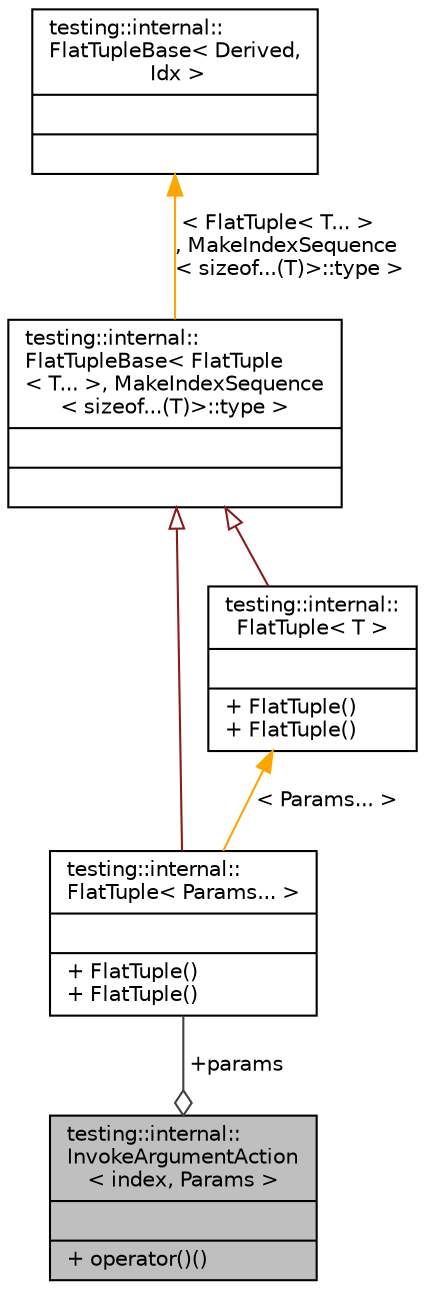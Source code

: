 digraph "testing::internal::InvokeArgumentAction&lt; index, Params &gt;"
{
 // LATEX_PDF_SIZE
  bgcolor="transparent";
  edge [fontname="Helvetica",fontsize="10",labelfontname="Helvetica",labelfontsize="10"];
  node [fontname="Helvetica",fontsize="10",shape=record];
  Node1 [label="{testing::internal::\lInvokeArgumentAction\l\< index, Params \>\n||+ operator()()\l}",height=0.2,width=0.4,color="black", fillcolor="grey75", style="filled", fontcolor="black",tooltip=" "];
  Node2 -> Node1 [color="grey25",fontsize="10",style="solid",label=" +params" ,arrowhead="odiamond",fontname="Helvetica"];
  Node2 [label="{testing::internal::\lFlatTuple\< Params... \>\n||+ FlatTuple()\l+ FlatTuple()\l}",height=0.2,width=0.4,color="black",URL="$classtesting_1_1internal_1_1FlatTuple.html",tooltip=" "];
  Node3 -> Node2 [dir="back",color="firebrick4",fontsize="10",style="solid",arrowtail="onormal",fontname="Helvetica"];
  Node3 [label="{testing::internal::\lFlatTupleBase\< FlatTuple\l\< T... \>, MakeIndexSequence\l\< sizeof...(T)\>::type \>\n||}",height=0.2,width=0.4,color="black",URL="$structtesting_1_1internal_1_1FlatTupleBase.html",tooltip=" "];
  Node4 -> Node3 [dir="back",color="orange",fontsize="10",style="solid",label=" \< FlatTuple\< T... \>\l, MakeIndexSequence\l\< sizeof...(T)\>::type \>" ,fontname="Helvetica"];
  Node4 [label="{testing::internal::\lFlatTupleBase\< Derived,\l Idx \>\n||}",height=0.2,width=0.4,color="black",URL="$structtesting_1_1internal_1_1FlatTupleBase.html",tooltip=" "];
  Node5 -> Node2 [dir="back",color="orange",fontsize="10",style="solid",label=" \< Params... \>" ,fontname="Helvetica"];
  Node5 [label="{testing::internal::\lFlatTuple\< T \>\n||+ FlatTuple()\l+ FlatTuple()\l}",height=0.2,width=0.4,color="black",URL="$classtesting_1_1internal_1_1FlatTuple.html",tooltip=" "];
  Node3 -> Node5 [dir="back",color="firebrick4",fontsize="10",style="solid",arrowtail="onormal",fontname="Helvetica"];
}
